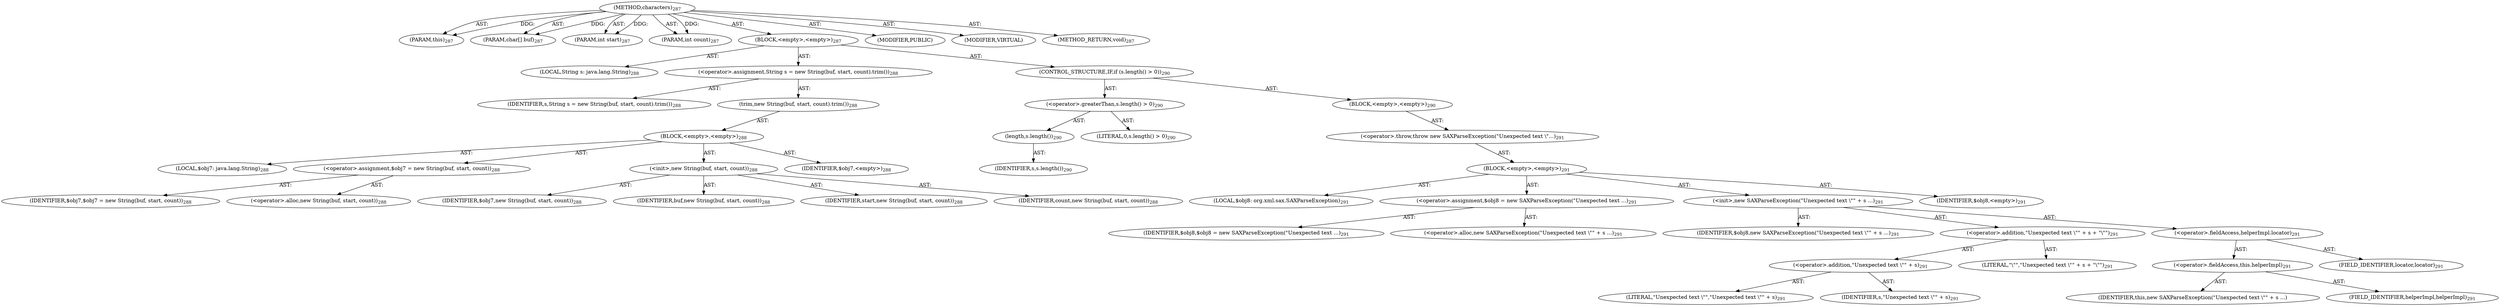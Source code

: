 digraph "characters" {  
"111669149700" [label = <(METHOD,characters)<SUB>287</SUB>> ]
"115964117028" [label = <(PARAM,this)<SUB>287</SUB>> ]
"115964117029" [label = <(PARAM,char[] buf)<SUB>287</SUB>> ]
"115964117030" [label = <(PARAM,int start)<SUB>287</SUB>> ]
"115964117031" [label = <(PARAM,int count)<SUB>287</SUB>> ]
"25769803803" [label = <(BLOCK,&lt;empty&gt;,&lt;empty&gt;)<SUB>287</SUB>> ]
"94489280528" [label = <(LOCAL,String s: java.lang.String)<SUB>288</SUB>> ]
"30064771210" [label = <(&lt;operator&gt;.assignment,String s = new String(buf, start, count).trim())<SUB>288</SUB>> ]
"68719476882" [label = <(IDENTIFIER,s,String s = new String(buf, start, count).trim())<SUB>288</SUB>> ]
"30064771211" [label = <(trim,new String(buf, start, count).trim())<SUB>288</SUB>> ]
"25769803804" [label = <(BLOCK,&lt;empty&gt;,&lt;empty&gt;)<SUB>288</SUB>> ]
"94489280529" [label = <(LOCAL,$obj7: java.lang.String)<SUB>288</SUB>> ]
"30064771212" [label = <(&lt;operator&gt;.assignment,$obj7 = new String(buf, start, count))<SUB>288</SUB>> ]
"68719476883" [label = <(IDENTIFIER,$obj7,$obj7 = new String(buf, start, count))<SUB>288</SUB>> ]
"30064771213" [label = <(&lt;operator&gt;.alloc,new String(buf, start, count))<SUB>288</SUB>> ]
"30064771214" [label = <(&lt;init&gt;,new String(buf, start, count))<SUB>288</SUB>> ]
"68719476884" [label = <(IDENTIFIER,$obj7,new String(buf, start, count))<SUB>288</SUB>> ]
"68719476885" [label = <(IDENTIFIER,buf,new String(buf, start, count))<SUB>288</SUB>> ]
"68719476886" [label = <(IDENTIFIER,start,new String(buf, start, count))<SUB>288</SUB>> ]
"68719476887" [label = <(IDENTIFIER,count,new String(buf, start, count))<SUB>288</SUB>> ]
"68719476888" [label = <(IDENTIFIER,$obj7,&lt;empty&gt;)<SUB>288</SUB>> ]
"47244640272" [label = <(CONTROL_STRUCTURE,IF,if (s.length() &gt; 0))<SUB>290</SUB>> ]
"30064771215" [label = <(&lt;operator&gt;.greaterThan,s.length() &gt; 0)<SUB>290</SUB>> ]
"30064771216" [label = <(length,s.length())<SUB>290</SUB>> ]
"68719476889" [label = <(IDENTIFIER,s,s.length())<SUB>290</SUB>> ]
"90194313228" [label = <(LITERAL,0,s.length() &gt; 0)<SUB>290</SUB>> ]
"25769803805" [label = <(BLOCK,&lt;empty&gt;,&lt;empty&gt;)<SUB>290</SUB>> ]
"30064771217" [label = <(&lt;operator&gt;.throw,throw new SAXParseException(&quot;Unexpected text \&quot;...)<SUB>291</SUB>> ]
"25769803806" [label = <(BLOCK,&lt;empty&gt;,&lt;empty&gt;)<SUB>291</SUB>> ]
"94489280530" [label = <(LOCAL,$obj8: org.xml.sax.SAXParseException)<SUB>291</SUB>> ]
"30064771218" [label = <(&lt;operator&gt;.assignment,$obj8 = new SAXParseException(&quot;Unexpected text ...)<SUB>291</SUB>> ]
"68719476890" [label = <(IDENTIFIER,$obj8,$obj8 = new SAXParseException(&quot;Unexpected text ...)<SUB>291</SUB>> ]
"30064771219" [label = <(&lt;operator&gt;.alloc,new SAXParseException(&quot;Unexpected text \&quot;&quot; + s ...)<SUB>291</SUB>> ]
"30064771220" [label = <(&lt;init&gt;,new SAXParseException(&quot;Unexpected text \&quot;&quot; + s ...)<SUB>291</SUB>> ]
"68719476891" [label = <(IDENTIFIER,$obj8,new SAXParseException(&quot;Unexpected text \&quot;&quot; + s ...)<SUB>291</SUB>> ]
"30064771221" [label = <(&lt;operator&gt;.addition,&quot;Unexpected text \&quot;&quot; + s + &quot;\&quot;&quot;)<SUB>291</SUB>> ]
"30064771222" [label = <(&lt;operator&gt;.addition,&quot;Unexpected text \&quot;&quot; + s)<SUB>291</SUB>> ]
"90194313229" [label = <(LITERAL,&quot;Unexpected text \&quot;&quot;,&quot;Unexpected text \&quot;&quot; + s)<SUB>291</SUB>> ]
"68719476892" [label = <(IDENTIFIER,s,&quot;Unexpected text \&quot;&quot; + s)<SUB>291</SUB>> ]
"90194313230" [label = <(LITERAL,&quot;\&quot;&quot;,&quot;Unexpected text \&quot;&quot; + s + &quot;\&quot;&quot;)<SUB>291</SUB>> ]
"30064771223" [label = <(&lt;operator&gt;.fieldAccess,helperImpl.locator)<SUB>291</SUB>> ]
"30064771224" [label = <(&lt;operator&gt;.fieldAccess,this.helperImpl)<SUB>291</SUB>> ]
"68719476893" [label = <(IDENTIFIER,this,new SAXParseException(&quot;Unexpected text \&quot;&quot; + s ...)> ]
"55834574873" [label = <(FIELD_IDENTIFIER,helperImpl,helperImpl)<SUB>291</SUB>> ]
"55834574874" [label = <(FIELD_IDENTIFIER,locator,locator)<SUB>291</SUB>> ]
"68719476894" [label = <(IDENTIFIER,$obj8,&lt;empty&gt;)<SUB>291</SUB>> ]
"133143986193" [label = <(MODIFIER,PUBLIC)> ]
"133143986194" [label = <(MODIFIER,VIRTUAL)> ]
"128849018884" [label = <(METHOD_RETURN,void)<SUB>287</SUB>> ]
  "111669149700" -> "115964117028"  [ label = "AST: "] 
  "111669149700" -> "115964117029"  [ label = "AST: "] 
  "111669149700" -> "115964117030"  [ label = "AST: "] 
  "111669149700" -> "115964117031"  [ label = "AST: "] 
  "111669149700" -> "25769803803"  [ label = "AST: "] 
  "111669149700" -> "133143986193"  [ label = "AST: "] 
  "111669149700" -> "133143986194"  [ label = "AST: "] 
  "111669149700" -> "128849018884"  [ label = "AST: "] 
  "25769803803" -> "94489280528"  [ label = "AST: "] 
  "25769803803" -> "30064771210"  [ label = "AST: "] 
  "25769803803" -> "47244640272"  [ label = "AST: "] 
  "30064771210" -> "68719476882"  [ label = "AST: "] 
  "30064771210" -> "30064771211"  [ label = "AST: "] 
  "30064771211" -> "25769803804"  [ label = "AST: "] 
  "25769803804" -> "94489280529"  [ label = "AST: "] 
  "25769803804" -> "30064771212"  [ label = "AST: "] 
  "25769803804" -> "30064771214"  [ label = "AST: "] 
  "25769803804" -> "68719476888"  [ label = "AST: "] 
  "30064771212" -> "68719476883"  [ label = "AST: "] 
  "30064771212" -> "30064771213"  [ label = "AST: "] 
  "30064771214" -> "68719476884"  [ label = "AST: "] 
  "30064771214" -> "68719476885"  [ label = "AST: "] 
  "30064771214" -> "68719476886"  [ label = "AST: "] 
  "30064771214" -> "68719476887"  [ label = "AST: "] 
  "47244640272" -> "30064771215"  [ label = "AST: "] 
  "47244640272" -> "25769803805"  [ label = "AST: "] 
  "30064771215" -> "30064771216"  [ label = "AST: "] 
  "30064771215" -> "90194313228"  [ label = "AST: "] 
  "30064771216" -> "68719476889"  [ label = "AST: "] 
  "25769803805" -> "30064771217"  [ label = "AST: "] 
  "30064771217" -> "25769803806"  [ label = "AST: "] 
  "25769803806" -> "94489280530"  [ label = "AST: "] 
  "25769803806" -> "30064771218"  [ label = "AST: "] 
  "25769803806" -> "30064771220"  [ label = "AST: "] 
  "25769803806" -> "68719476894"  [ label = "AST: "] 
  "30064771218" -> "68719476890"  [ label = "AST: "] 
  "30064771218" -> "30064771219"  [ label = "AST: "] 
  "30064771220" -> "68719476891"  [ label = "AST: "] 
  "30064771220" -> "30064771221"  [ label = "AST: "] 
  "30064771220" -> "30064771223"  [ label = "AST: "] 
  "30064771221" -> "30064771222"  [ label = "AST: "] 
  "30064771221" -> "90194313230"  [ label = "AST: "] 
  "30064771222" -> "90194313229"  [ label = "AST: "] 
  "30064771222" -> "68719476892"  [ label = "AST: "] 
  "30064771223" -> "30064771224"  [ label = "AST: "] 
  "30064771223" -> "55834574874"  [ label = "AST: "] 
  "30064771224" -> "68719476893"  [ label = "AST: "] 
  "30064771224" -> "55834574873"  [ label = "AST: "] 
  "111669149700" -> "115964117028"  [ label = "DDG: "] 
  "111669149700" -> "115964117029"  [ label = "DDG: "] 
  "111669149700" -> "115964117030"  [ label = "DDG: "] 
  "111669149700" -> "115964117031"  [ label = "DDG: "] 
}
